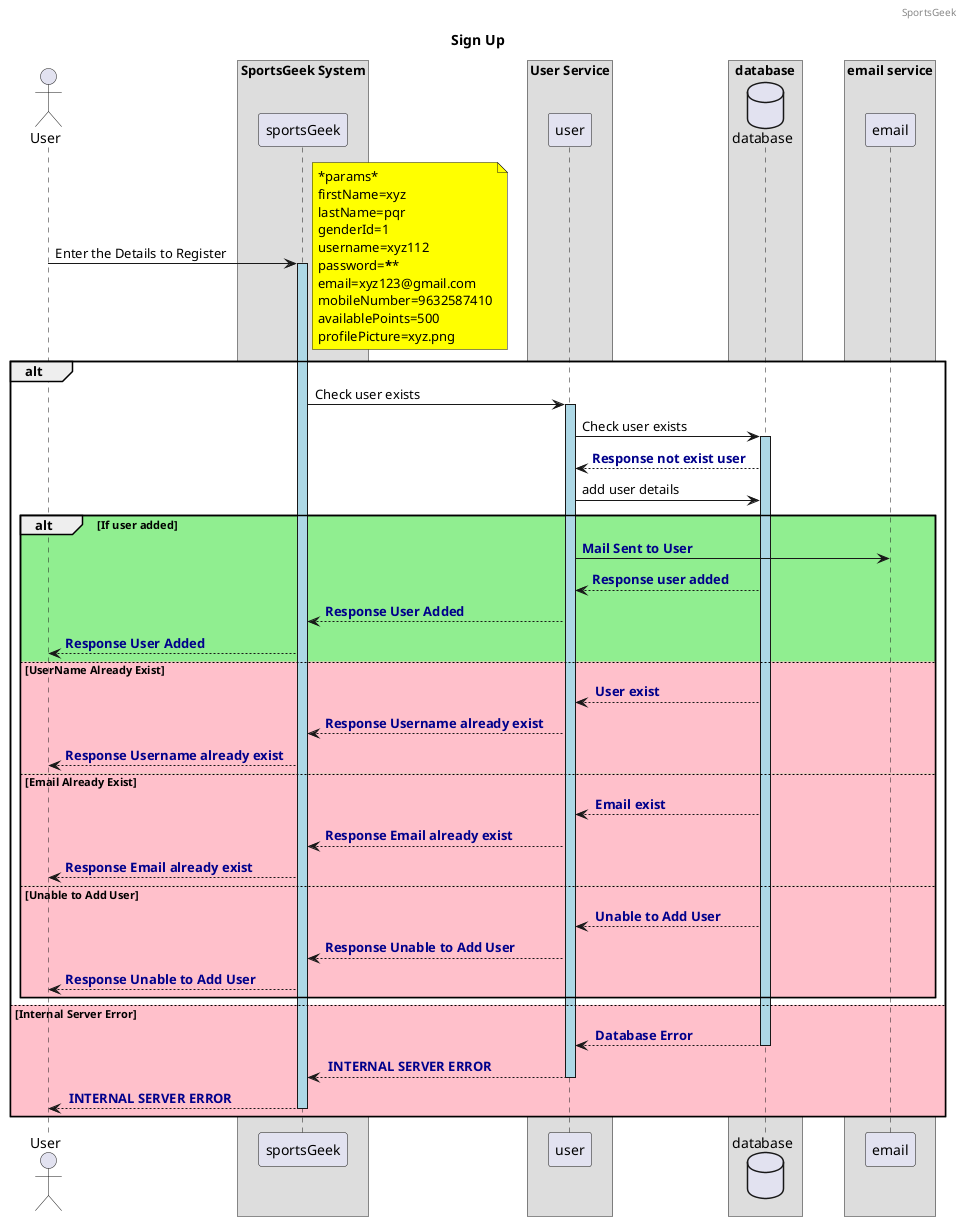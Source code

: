 @startuml
header SportsGeek
title Sign Up
skinparam ParticipantPadding 10
skinparam BoxPadding 20
actor User
box "SportsGeek System"
 participant sportsGeek
end box
box "User Service"
 participant user
end box
box "database"
    database database
end box
box "email service"
    participant email
end box
User -> sportsGeek: Enter the Details to Register
activate sportsGeek #lightblue
alt #white
note right #yellow
    *params*
    firstName=xyz
    lastName=pqr
    genderId=1
    username=xyz112
    password=******
    email=xyz123@gmail.com
    mobileNumber=9632587410
    availablePoints=500
    profilePicture=xyz.png
    end note
    sportsGeek -> "user" : Check user exists
activate user #lightblue
    user -> "database" : Check user exists
    activate "database" #lightblue
    "database" --> "user" : <font color=darkblue><b>Response not exist user
    user -> "database" : add user details

alt #lightgreen If user added
"user" -> email : <font color=darkblue><b>Mail Sent to User
"database" --> user : <font color=darkblue><b>Response user added
"user" --> sportsGeek : <font color=darkblue><b>Response User Added
"sportsGeek" --> User : <font color=darkblue><b>Response User Added
else #pink UserName Already Exist
"database" --> "user" : <font color=darkblue><b> User exist
"user" --> "sportsGeek" : <font color=darkblue><b>Response Username already exist
"sportsGeek" --> User : <font color=darkblue><b>Response Username already exist
else #pink Email Already Exist
"database" --> "user" : <font color=darkblue><b> Email exist
"user" --> "sportsGeek" : <font color=darkblue><b>Response Email already exist
"sportsGeek" --> User : <font color=darkblue><b>Response Email already exist
else #pink Unable to Add User
"database" --> "user" : <font color=darkblue><b> Unable to Add User
"user" --> "sportsGeek" : <font color=darkblue><b>Response Unable to Add User
"sportsGeek" --> User : <font color=darkblue><b>Response Unable to Add User
end alt
else #pink Internal Server Error
"database" --> "user" : <font color=darkblue><b> Database Error
deactivate "database"
"user" --> "sportsGeek" : <font color=darkblue><b> INTERNAL SERVER ERROR
deactivate "user"
"sportsGeek" --> User : <font color=darkblue><b> INTERNAL SERVER ERROR
deactivate "sportsGeek"
end alt
@enduml